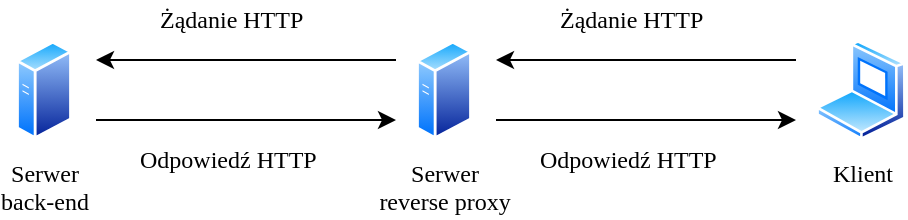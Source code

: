 <mxfile version="12.2.2" type="device" pages="1"><diagram id="LJv-lAdOzA5OS49xSlXG" name="Page-1"><mxGraphModel dx="563" dy="375" grid="1" gridSize="10" guides="1" tooltips="1" connect="1" arrows="1" fold="1" page="1" pageScale="1" pageWidth="827" pageHeight="1169" math="0" shadow="0"><root><mxCell id="0"/><mxCell id="1" parent="0"/><mxCell id="qOo3oKnXpemnFZLfxgaW-4" value="&lt;font face=&quot;Archia&quot;&gt;Serwer&lt;br&gt;reverse proxy&lt;br&gt;&lt;/font&gt;" style="aspect=fixed;perimeter=ellipsePerimeter;html=1;align=center;shadow=0;dashed=0;spacingTop=3;image;image=img/lib/active_directory/generic_server.svg;" vertex="1" parent="1"><mxGeometry x="390" y="110" width="28.0" height="50" as="geometry"/></mxCell><mxCell id="qOo3oKnXpemnFZLfxgaW-5" value="&lt;font face=&quot;Archia&quot;&gt;Klient&lt;/font&gt;" style="aspect=fixed;perimeter=ellipsePerimeter;html=1;align=center;shadow=0;dashed=0;spacingTop=3;image;image=img/lib/active_directory/laptop_client.svg;" vertex="1" parent="1"><mxGeometry x="590" y="110" width="45" height="50" as="geometry"/></mxCell><mxCell id="qOo3oKnXpemnFZLfxgaW-15" value="" style="endArrow=classic;html=1;" edge="1" parent="1"><mxGeometry width="50" height="50" relative="1" as="geometry"><mxPoint x="580" y="120" as="sourcePoint"/><mxPoint x="430" y="120" as="targetPoint"/></mxGeometry></mxCell><mxCell id="qOo3oKnXpemnFZLfxgaW-18" value="" style="endArrow=classic;html=1;" edge="1" parent="1"><mxGeometry width="50" height="50" relative="1" as="geometry"><mxPoint x="430" y="150" as="sourcePoint"/><mxPoint x="580" y="150" as="targetPoint"/></mxGeometry></mxCell><mxCell id="qOo3oKnXpemnFZLfxgaW-19" value="&lt;font face=&quot;Archia&quot;&gt;Odpowiedź HTTP&lt;/font&gt;" style="text;html=1;resizable=0;points=[];autosize=1;align=left;verticalAlign=top;spacingTop=-4;" vertex="1" parent="1"><mxGeometry x="450" y="160" width="120" height="20" as="geometry"/></mxCell><mxCell id="qOo3oKnXpemnFZLfxgaW-20" value="&lt;font face=&quot;Archia&quot;&gt;Żądanie HTTP&lt;/font&gt;" style="text;html=1;resizable=0;points=[];autosize=1;align=left;verticalAlign=top;spacingTop=-4;" vertex="1" parent="1"><mxGeometry x="460" y="90" width="100" height="20" as="geometry"/></mxCell><mxCell id="qOo3oKnXpemnFZLfxgaW-21" value="&lt;font face=&quot;Archia&quot;&gt;Serwer&lt;br&gt;back-end&lt;br&gt;&lt;/font&gt;" style="aspect=fixed;perimeter=ellipsePerimeter;html=1;align=center;shadow=0;dashed=0;spacingTop=3;image;image=img/lib/active_directory/generic_server.svg;" vertex="1" parent="1"><mxGeometry x="190" y="110" width="28.0" height="50" as="geometry"/></mxCell><mxCell id="qOo3oKnXpemnFZLfxgaW-22" value="" style="endArrow=classic;html=1;" edge="1" parent="1"><mxGeometry width="50" height="50" relative="1" as="geometry"><mxPoint x="380" y="120" as="sourcePoint"/><mxPoint x="230" y="120" as="targetPoint"/></mxGeometry></mxCell><mxCell id="qOo3oKnXpemnFZLfxgaW-23" value="" style="endArrow=classic;html=1;" edge="1" parent="1"><mxGeometry width="50" height="50" relative="1" as="geometry"><mxPoint x="230" y="150" as="sourcePoint"/><mxPoint x="380" y="150" as="targetPoint"/></mxGeometry></mxCell><mxCell id="qOo3oKnXpemnFZLfxgaW-24" value="&lt;font face=&quot;Archia&quot;&gt;Odpowiedź HTTP&lt;/font&gt;" style="text;html=1;resizable=0;points=[];autosize=1;align=left;verticalAlign=top;spacingTop=-4;" vertex="1" parent="1"><mxGeometry x="250" y="160" width="120" height="20" as="geometry"/></mxCell><mxCell id="qOo3oKnXpemnFZLfxgaW-25" value="&lt;font face=&quot;Archia&quot;&gt;Żądanie HTTP&lt;/font&gt;" style="text;html=1;resizable=0;points=[];autosize=1;align=left;verticalAlign=top;spacingTop=-4;" vertex="1" parent="1"><mxGeometry x="260" y="90" width="100" height="20" as="geometry"/></mxCell></root></mxGraphModel></diagram></mxfile>